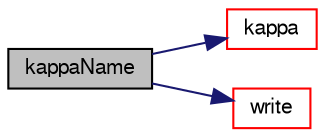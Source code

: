 digraph "kappaName"
{
  bgcolor="transparent";
  edge [fontname="FreeSans",fontsize="10",labelfontname="FreeSans",labelfontsize="10"];
  node [fontname="FreeSans",fontsize="10",shape=record];
  rankdir="LR";
  Node196 [label="kappaName",height=0.2,width=0.4,color="black", fillcolor="grey75", style="filled", fontcolor="black"];
  Node196 -> Node197 [color="midnightblue",fontsize="10",style="solid",fontname="FreeSans"];
  Node197 [label="kappa",height=0.2,width=0.4,color="red",URL="$a30786.html#adbad3ddac3d957ac2b2c8d2b91a93de6",tooltip="Given patch temperature calculate corresponding K field. "];
  Node196 -> Node382 [color="midnightblue",fontsize="10",style="solid",fontname="FreeSans"];
  Node382 [label="write",height=0.2,width=0.4,color="red",URL="$a30786.html#a293fdfec8bdfbd5c3913ab4c9f3454ff",tooltip="Write. "];
}
